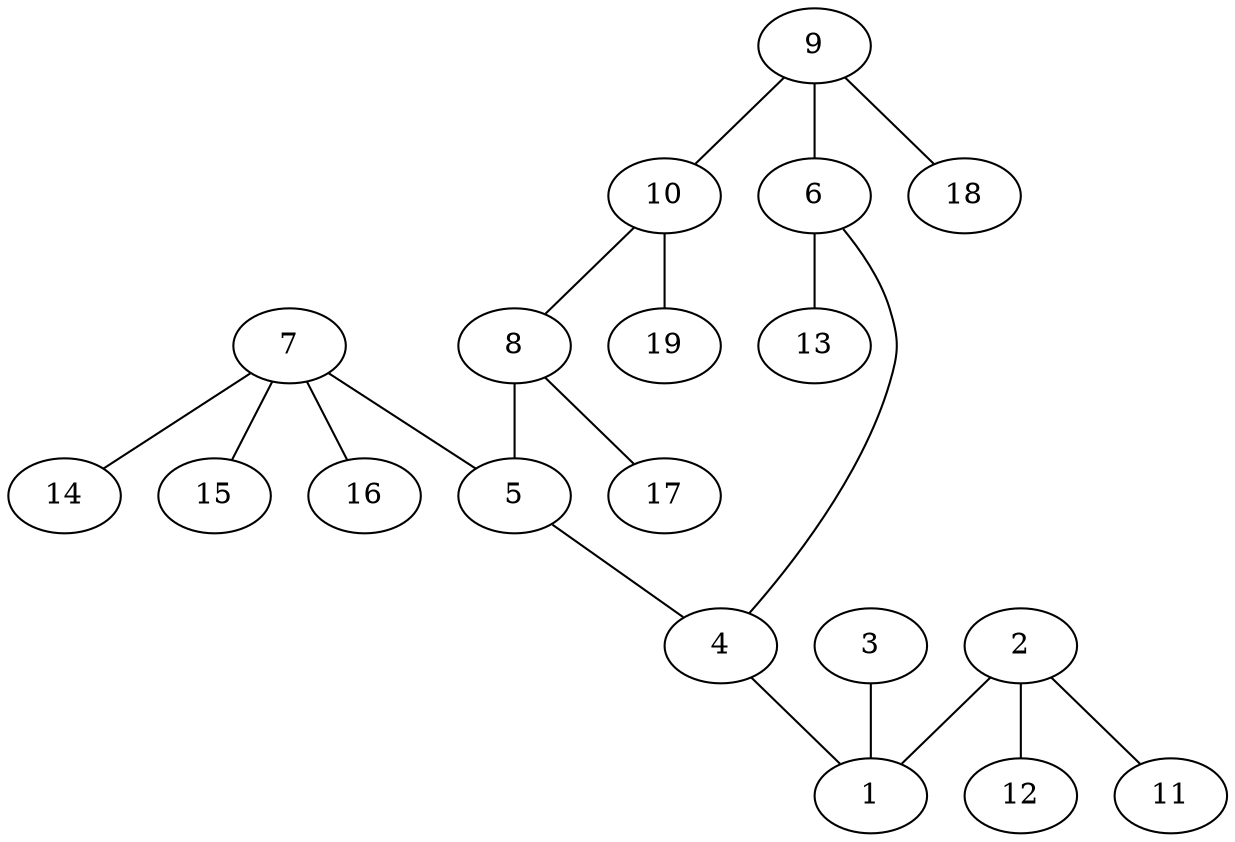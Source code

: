 graph molecule_490 {
	1	 [chem=C];
	2	 [chem=N];
	2 -- 1	 [valence=1];
	11	 [chem=H];
	2 -- 11	 [valence=1];
	12	 [chem=H];
	2 -- 12	 [valence=1];
	3	 [chem=O];
	3 -- 1	 [valence=2];
	4	 [chem=C];
	4 -- 1	 [valence=1];
	5	 [chem=C];
	5 -- 4	 [valence=2];
	6	 [chem=C];
	6 -- 4	 [valence=1];
	13	 [chem=H];
	6 -- 13	 [valence=1];
	7	 [chem=C];
	7 -- 5	 [valence=1];
	14	 [chem=H];
	7 -- 14	 [valence=1];
	15	 [chem=H];
	7 -- 15	 [valence=1];
	16	 [chem=H];
	7 -- 16	 [valence=1];
	8	 [chem=C];
	8 -- 5	 [valence=1];
	17	 [chem=H];
	8 -- 17	 [valence=1];
	9	 [chem=C];
	9 -- 6	 [valence=2];
	10	 [chem=C];
	9 -- 10	 [valence=1];
	18	 [chem=H];
	9 -- 18	 [valence=1];
	10 -- 8	 [valence=2];
	19	 [chem=H];
	10 -- 19	 [valence=1];
}
